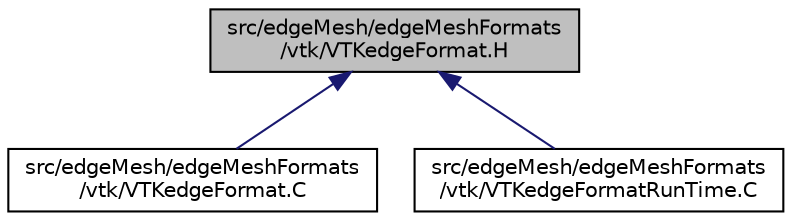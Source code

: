 digraph "src/edgeMesh/edgeMeshFormats/vtk/VTKedgeFormat.H"
{
  bgcolor="transparent";
  edge [fontname="Helvetica",fontsize="10",labelfontname="Helvetica",labelfontsize="10"];
  node [fontname="Helvetica",fontsize="10",shape=record];
  Node1 [label="src/edgeMesh/edgeMeshFormats\l/vtk/VTKedgeFormat.H",height=0.2,width=0.4,color="black", fillcolor="grey75", style="filled", fontcolor="black"];
  Node1 -> Node2 [dir="back",color="midnightblue",fontsize="10",style="solid",fontname="Helvetica"];
  Node2 [label="src/edgeMesh/edgeMeshFormats\l/vtk/VTKedgeFormat.C",height=0.2,width=0.4,color="black",URL="$a05059.html"];
  Node1 -> Node3 [dir="back",color="midnightblue",fontsize="10",style="solid",fontname="Helvetica"];
  Node3 [label="src/edgeMesh/edgeMeshFormats\l/vtk/VTKedgeFormatRunTime.C",height=0.2,width=0.4,color="black",URL="$a05061.html"];
}
